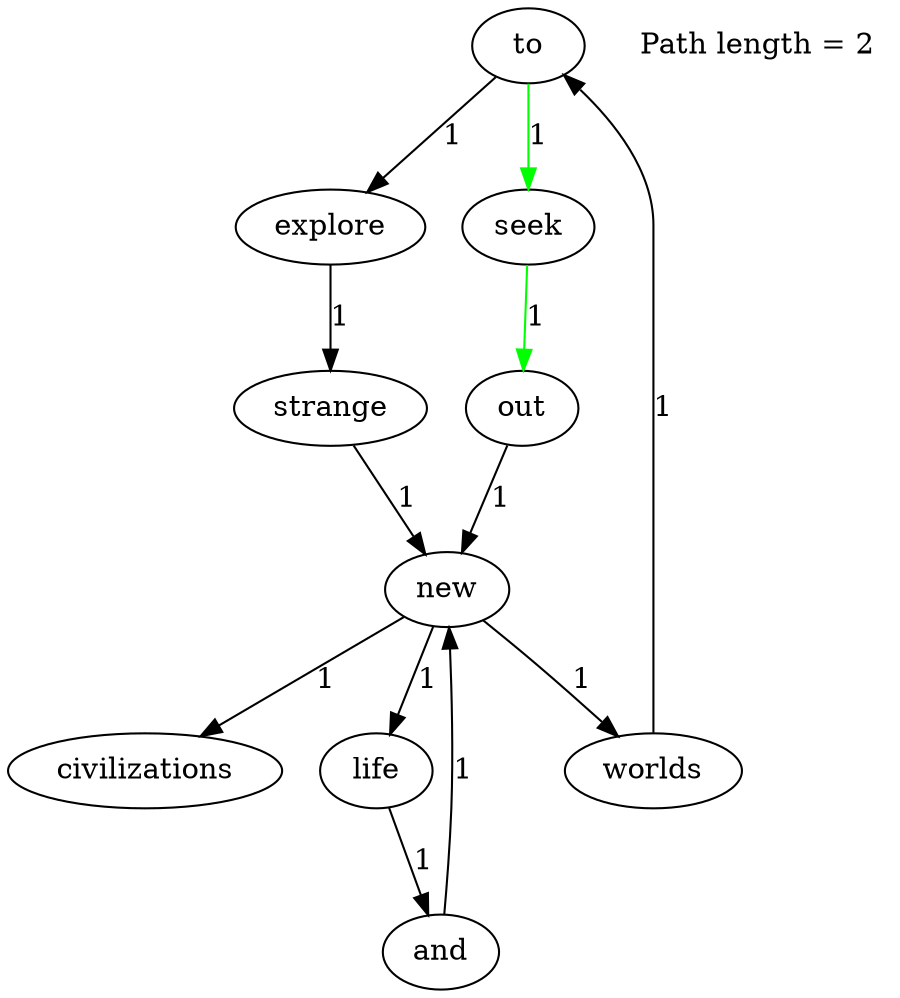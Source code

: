 digraph G {
    "to" [root=true];
    "new" -> "worlds" [label="1"];
    "new" -> "civilizations" [label="1"];
    "new" -> "life" [label="1"];
    "worlds" -> "to" [label="1"];
    "explore" -> "strange" [label="1"];
    "and" -> "new" [label="1"];
    "to" -> "explore" [label="1"];
    "to" -> "seek" [label="1", color="green"];
    "seek" -> "out" [label="1", color="green"];
    "strange" -> "new" [label="1"];
    "life" -> "and" [label="1"];
    "out" -> "new" [label="1"];
    "Path length = 2" [label="Path length = 2", color="black", shape=none];
}

